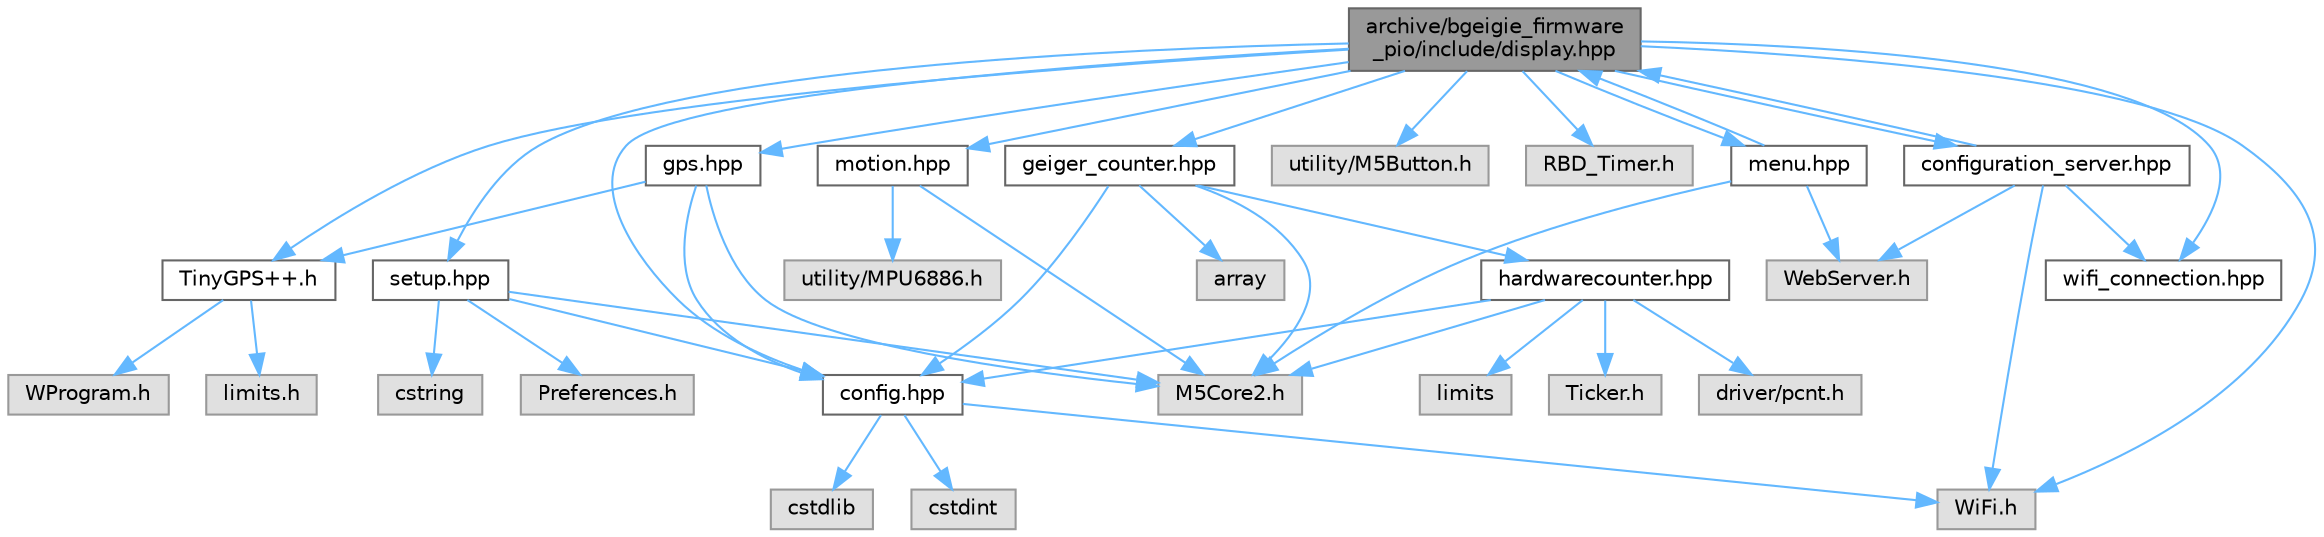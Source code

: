 digraph "archive/bgeigie_firmware_pio/include/display.hpp"
{
 // LATEX_PDF_SIZE
  bgcolor="transparent";
  edge [fontname=Helvetica,fontsize=10,labelfontname=Helvetica,labelfontsize=10];
  node [fontname=Helvetica,fontsize=10,shape=box,height=0.2,width=0.4];
  Node1 [id="Node000001",label="archive/bgeigie_firmware\l_pio/include/display.hpp",height=0.2,width=0.4,color="gray40", fillcolor="grey60", style="filled", fontcolor="black",tooltip=" "];
  Node1 -> Node2 [id="edge43_Node000001_Node000002",color="steelblue1",style="solid",tooltip=" "];
  Node2 [id="Node000002",label="TinyGPS++.h",height=0.2,width=0.4,color="grey40", fillcolor="white", style="filled",URL="$include_2_tiny_g_p_s_09_09_8h.html",tooltip=" "];
  Node2 -> Node3 [id="edge44_Node000002_Node000003",color="steelblue1",style="solid",tooltip=" "];
  Node3 [id="Node000003",label="WProgram.h",height=0.2,width=0.4,color="grey60", fillcolor="#E0E0E0", style="filled",tooltip=" "];
  Node2 -> Node4 [id="edge45_Node000002_Node000004",color="steelblue1",style="solid",tooltip=" "];
  Node4 [id="Node000004",label="limits.h",height=0.2,width=0.4,color="grey60", fillcolor="#E0E0E0", style="filled",tooltip=" "];
  Node1 -> Node5 [id="edge46_Node000001_Node000005",color="steelblue1",style="solid",tooltip=" "];
  Node5 [id="Node000005",label="WiFi.h",height=0.2,width=0.4,color="grey60", fillcolor="#E0E0E0", style="filled",tooltip=" "];
  Node1 -> Node6 [id="edge47_Node000001_Node000006",color="steelblue1",style="solid",tooltip=" "];
  Node6 [id="Node000006",label="config.hpp",height=0.2,width=0.4,color="grey40", fillcolor="white", style="filled",URL="$include_2config_8hpp.html",tooltip=" "];
  Node6 -> Node7 [id="edge48_Node000006_Node000007",color="steelblue1",style="solid",tooltip=" "];
  Node7 [id="Node000007",label="cstdint",height=0.2,width=0.4,color="grey60", fillcolor="#E0E0E0", style="filled",tooltip=" "];
  Node6 -> Node8 [id="edge49_Node000006_Node000008",color="steelblue1",style="solid",tooltip=" "];
  Node8 [id="Node000008",label="cstdlib",height=0.2,width=0.4,color="grey60", fillcolor="#E0E0E0", style="filled",tooltip=" "];
  Node6 -> Node5 [id="edge50_Node000006_Node000005",color="steelblue1",style="solid",tooltip=" "];
  Node1 -> Node9 [id="edge51_Node000001_Node000009",color="steelblue1",style="solid",tooltip=" "];
  Node9 [id="Node000009",label="setup.hpp",height=0.2,width=0.4,color="grey40", fillcolor="white", style="filled",URL="$include_2setup_8hpp.html",tooltip=" "];
  Node9 -> Node10 [id="edge52_Node000009_Node000010",color="steelblue1",style="solid",tooltip=" "];
  Node10 [id="Node000010",label="cstring",height=0.2,width=0.4,color="grey60", fillcolor="#E0E0E0", style="filled",tooltip=" "];
  Node9 -> Node11 [id="edge53_Node000009_Node000011",color="steelblue1",style="solid",tooltip=" "];
  Node11 [id="Node000011",label="M5Core2.h",height=0.2,width=0.4,color="grey60", fillcolor="#E0E0E0", style="filled",tooltip=" "];
  Node9 -> Node6 [id="edge54_Node000009_Node000006",color="steelblue1",style="solid",tooltip=" "];
  Node9 -> Node12 [id="edge55_Node000009_Node000012",color="steelblue1",style="solid",tooltip=" "];
  Node12 [id="Node000012",label="Preferences.h",height=0.2,width=0.4,color="grey60", fillcolor="#E0E0E0", style="filled",tooltip=" "];
  Node1 -> Node13 [id="edge56_Node000001_Node000013",color="steelblue1",style="solid",tooltip=" "];
  Node13 [id="Node000013",label="gps.hpp",height=0.2,width=0.4,color="grey40", fillcolor="white", style="filled",URL="$include_2gps_8hpp.html",tooltip=" "];
  Node13 -> Node11 [id="edge57_Node000013_Node000011",color="steelblue1",style="solid",tooltip=" "];
  Node13 -> Node2 [id="edge58_Node000013_Node000002",color="steelblue1",style="solid",tooltip=" "];
  Node13 -> Node6 [id="edge59_Node000013_Node000006",color="steelblue1",style="solid",tooltip=" "];
  Node1 -> Node14 [id="edge60_Node000001_Node000014",color="steelblue1",style="solid",tooltip=" "];
  Node14 [id="Node000014",label="geiger_counter.hpp",height=0.2,width=0.4,color="grey40", fillcolor="white", style="filled",URL="$include_2geiger__counter_8hpp.html",tooltip=" "];
  Node14 -> Node15 [id="edge61_Node000014_Node000015",color="steelblue1",style="solid",tooltip=" "];
  Node15 [id="Node000015",label="array",height=0.2,width=0.4,color="grey60", fillcolor="#E0E0E0", style="filled",tooltip=" "];
  Node14 -> Node11 [id="edge62_Node000014_Node000011",color="steelblue1",style="solid",tooltip=" "];
  Node14 -> Node6 [id="edge63_Node000014_Node000006",color="steelblue1",style="solid",tooltip=" "];
  Node14 -> Node16 [id="edge64_Node000014_Node000016",color="steelblue1",style="solid",tooltip=" "];
  Node16 [id="Node000016",label="hardwarecounter.hpp",height=0.2,width=0.4,color="grey40", fillcolor="white", style="filled",URL="$include_2hardwarecounter_8hpp.html",tooltip=" "];
  Node16 -> Node17 [id="edge65_Node000016_Node000017",color="steelblue1",style="solid",tooltip=" "];
  Node17 [id="Node000017",label="limits",height=0.2,width=0.4,color="grey60", fillcolor="#E0E0E0", style="filled",tooltip=" "];
  Node16 -> Node11 [id="edge66_Node000016_Node000011",color="steelblue1",style="solid",tooltip=" "];
  Node16 -> Node18 [id="edge67_Node000016_Node000018",color="steelblue1",style="solid",tooltip=" "];
  Node18 [id="Node000018",label="Ticker.h",height=0.2,width=0.4,color="grey60", fillcolor="#E0E0E0", style="filled",tooltip=" "];
  Node16 -> Node19 [id="edge68_Node000016_Node000019",color="steelblue1",style="solid",tooltip=" "];
  Node19 [id="Node000019",label="driver/pcnt.h",height=0.2,width=0.4,color="grey60", fillcolor="#E0E0E0", style="filled",tooltip=" "];
  Node16 -> Node6 [id="edge69_Node000016_Node000006",color="steelblue1",style="solid",tooltip=" "];
  Node1 -> Node20 [id="edge70_Node000001_Node000020",color="steelblue1",style="solid",tooltip=" "];
  Node20 [id="Node000020",label="utility/M5Button.h",height=0.2,width=0.4,color="grey60", fillcolor="#E0E0E0", style="filled",tooltip=" "];
  Node1 -> Node21 [id="edge71_Node000001_Node000021",color="steelblue1",style="solid",tooltip=" "];
  Node21 [id="Node000021",label="RBD_Timer.h",height=0.2,width=0.4,color="grey60", fillcolor="#E0E0E0", style="filled",tooltip=" "];
  Node1 -> Node22 [id="edge72_Node000001_Node000022",color="steelblue1",style="solid",tooltip=" "];
  Node22 [id="Node000022",label="motion.hpp",height=0.2,width=0.4,color="grey40", fillcolor="white", style="filled",URL="$motion_8hpp.html",tooltip=" "];
  Node22 -> Node11 [id="edge73_Node000022_Node000011",color="steelblue1",style="solid",tooltip=" "];
  Node22 -> Node23 [id="edge74_Node000022_Node000023",color="steelblue1",style="solid",tooltip=" "];
  Node23 [id="Node000023",label="utility/MPU6886.h",height=0.2,width=0.4,color="grey60", fillcolor="#E0E0E0", style="filled",tooltip=" "];
  Node1 -> Node24 [id="edge75_Node000001_Node000024",color="steelblue1",style="solid",tooltip=" "];
  Node24 [id="Node000024",label="menu.hpp",height=0.2,width=0.4,color="grey40", fillcolor="white", style="filled",URL="$menu_8hpp.html",tooltip=" "];
  Node24 -> Node11 [id="edge76_Node000024_Node000011",color="steelblue1",style="solid",tooltip=" "];
  Node24 -> Node1 [id="edge77_Node000024_Node000001",color="steelblue1",style="solid",tooltip=" "];
  Node24 -> Node25 [id="edge78_Node000024_Node000025",color="steelblue1",style="solid",tooltip=" "];
  Node25 [id="Node000025",label="WebServer.h",height=0.2,width=0.4,color="grey60", fillcolor="#E0E0E0", style="filled",tooltip=" "];
  Node1 -> Node26 [id="edge79_Node000001_Node000026",color="steelblue1",style="solid",tooltip=" "];
  Node26 [id="Node000026",label="wifi_connection.hpp",height=0.2,width=0.4,color="grey40", fillcolor="white", style="filled",URL="$wifi__connection_8hpp.html",tooltip=" "];
  Node1 -> Node27 [id="edge80_Node000001_Node000027",color="steelblue1",style="solid",tooltip=" "];
  Node27 [id="Node000027",label="configuration_server.hpp",height=0.2,width=0.4,color="grey40", fillcolor="white", style="filled",URL="$configuration__server_8hpp.html",tooltip=" "];
  Node27 -> Node5 [id="edge81_Node000027_Node000005",color="steelblue1",style="solid",tooltip=" "];
  Node27 -> Node25 [id="edge82_Node000027_Node000025",color="steelblue1",style="solid",tooltip=" "];
  Node27 -> Node1 [id="edge83_Node000027_Node000001",color="steelblue1",style="solid",tooltip=" "];
  Node27 -> Node26 [id="edge84_Node000027_Node000026",color="steelblue1",style="solid",tooltip=" "];
}
